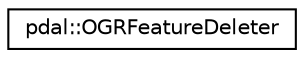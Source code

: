 digraph "Graphical Class Hierarchy"
{
  edge [fontname="Helvetica",fontsize="10",labelfontname="Helvetica",labelfontsize="10"];
  node [fontname="Helvetica",fontsize="10",shape=record];
  rankdir="LR";
  Node1 [label="pdal::OGRFeatureDeleter",height=0.2,width=0.4,color="black", fillcolor="white", style="filled",URL="$structpdal_1_1OGRFeatureDeleter.html"];
}
